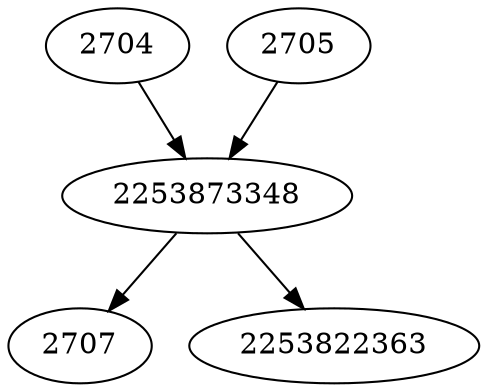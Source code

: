 strict digraph  {
2253873348;
2704;
2705;
2707;
2253822363;
2253873348 -> 2707;
2253873348 -> 2253822363;
2704 -> 2253873348;
2705 -> 2253873348;
}
